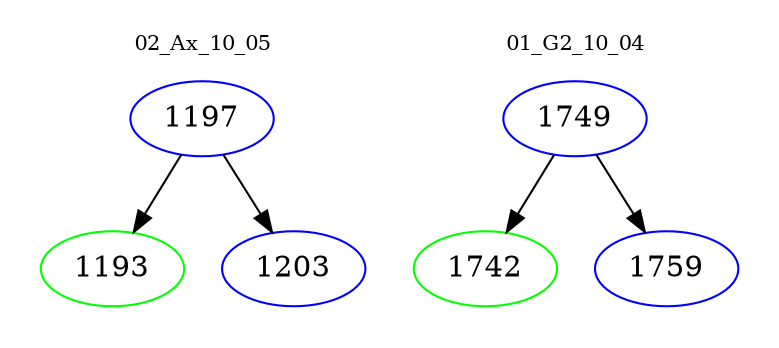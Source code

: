 digraph{
subgraph cluster_0 {
color = white
label = "02_Ax_10_05";
fontsize=10;
T0_1197 [label="1197", color="blue"]
T0_1197 -> T0_1193 [color="black"]
T0_1193 [label="1193", color="green"]
T0_1197 -> T0_1203 [color="black"]
T0_1203 [label="1203", color="blue"]
}
subgraph cluster_1 {
color = white
label = "01_G2_10_04";
fontsize=10;
T1_1749 [label="1749", color="blue"]
T1_1749 -> T1_1742 [color="black"]
T1_1742 [label="1742", color="green"]
T1_1749 -> T1_1759 [color="black"]
T1_1759 [label="1759", color="blue"]
}
}
